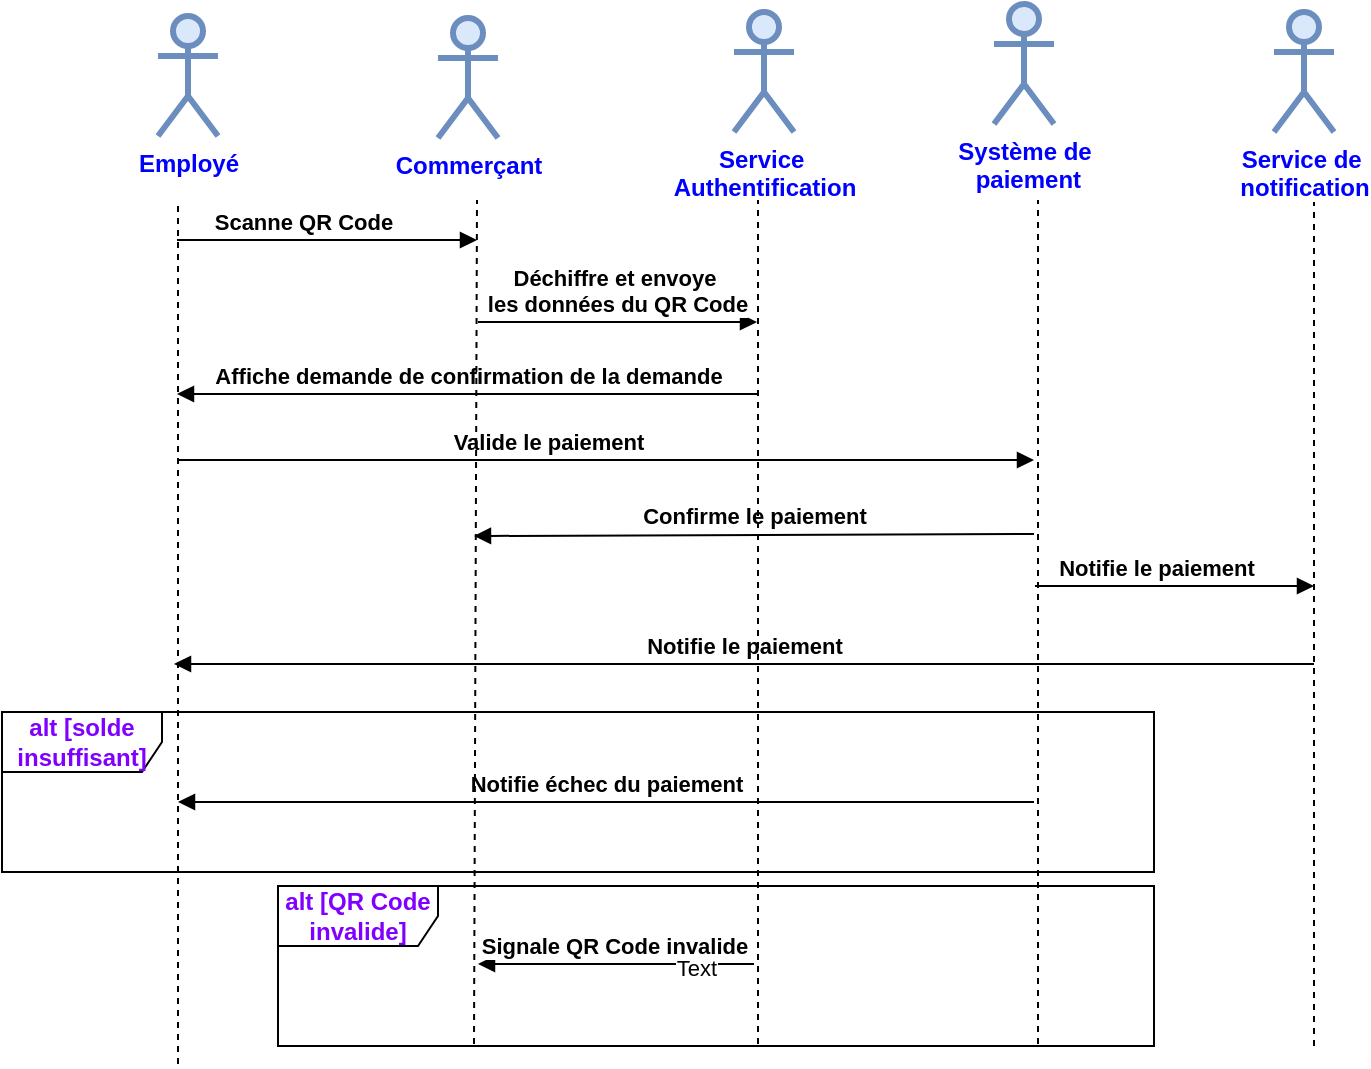 <mxfile version="26.0.16">
  <diagram name="Page-1" id="3mcHxA5tAk4q_fHcIRja">
    <mxGraphModel dx="1050" dy="1735" grid="1" gridSize="10" guides="1" tooltips="1" connect="1" arrows="1" fold="1" page="1" pageScale="1" pageWidth="827" pageHeight="1169" math="0" shadow="0">
      <root>
        <mxCell id="0" />
        <mxCell id="1" parent="0" />
        <mxCell id="WurOz906_WQ2NloFtxnk-2" value="Scanne QR Code&amp;nbsp;" style="html=1;verticalAlign=bottom;endArrow=block;curved=0;rounded=0;fontStyle=1" edge="1" parent="1">
          <mxGeometry x="-0.14" width="80" relative="1" as="geometry">
            <mxPoint x="201.5" y="118" as="sourcePoint" />
            <mxPoint x="351.5" y="118" as="targetPoint" />
            <mxPoint as="offset" />
          </mxGeometry>
        </mxCell>
        <mxCell id="WurOz906_WQ2NloFtxnk-3" value="&lt;div&gt;Déchiffre et envoye&lt;/div&gt;&lt;div&gt;&amp;nbsp;les données du QR Code&lt;/div&gt;" style="html=1;verticalAlign=bottom;endArrow=block;curved=0;rounded=0;fontStyle=1" edge="1" parent="1">
          <mxGeometry x="-0.025" width="80" relative="1" as="geometry">
            <mxPoint x="352" y="159" as="sourcePoint" />
            <mxPoint x="491.5" y="159" as="targetPoint" />
            <mxPoint as="offset" />
          </mxGeometry>
        </mxCell>
        <mxCell id="WurOz906_WQ2NloFtxnk-4" value="Affiche demande de confirmation de la demande" style="html=1;verticalAlign=bottom;endArrow=block;curved=0;rounded=0;fontStyle=1" edge="1" parent="1">
          <mxGeometry width="80" relative="1" as="geometry">
            <mxPoint x="491.5" y="195" as="sourcePoint" />
            <mxPoint x="201.5" y="195" as="targetPoint" />
            <mxPoint as="offset" />
          </mxGeometry>
        </mxCell>
        <mxCell id="WurOz906_WQ2NloFtxnk-5" value="Valide le paiement" style="html=1;verticalAlign=bottom;endArrow=block;curved=0;rounded=0;fontStyle=1" edge="1" parent="1">
          <mxGeometry x="-0.14" width="80" relative="1" as="geometry">
            <mxPoint x="202.5" y="228" as="sourcePoint" />
            <mxPoint x="630" y="228" as="targetPoint" />
            <mxPoint as="offset" />
          </mxGeometry>
        </mxCell>
        <mxCell id="WurOz906_WQ2NloFtxnk-6" value="Confirme le paiement" style="html=1;verticalAlign=bottom;endArrow=block;curved=0;rounded=0;fontStyle=1" edge="1" parent="1">
          <mxGeometry width="80" relative="1" as="geometry">
            <mxPoint x="630" y="265" as="sourcePoint" />
            <mxPoint x="350" y="266" as="targetPoint" />
            <mxPoint as="offset" />
          </mxGeometry>
        </mxCell>
        <mxCell id="WurOz906_WQ2NloFtxnk-7" value="Notifie le paiement" style="html=1;verticalAlign=bottom;endArrow=block;curved=0;rounded=0;fontStyle=1" edge="1" parent="1">
          <mxGeometry x="-0.14" width="80" relative="1" as="geometry">
            <mxPoint x="630.5" y="291" as="sourcePoint" />
            <mxPoint x="770" y="291" as="targetPoint" />
            <mxPoint as="offset" />
          </mxGeometry>
        </mxCell>
        <mxCell id="WurOz906_WQ2NloFtxnk-8" value="Notifie le paiement" style="html=1;verticalAlign=bottom;endArrow=block;curved=0;rounded=0;fontStyle=1" edge="1" parent="1">
          <mxGeometry width="80" relative="1" as="geometry">
            <mxPoint x="770" y="330" as="sourcePoint" />
            <mxPoint x="200" y="330" as="targetPoint" />
            <mxPoint as="offset" />
          </mxGeometry>
        </mxCell>
        <mxCell id="WurOz906_WQ2NloFtxnk-9" value="alt [solde insuffisant]" style="shape=umlFrame;whiteSpace=wrap;html=1;pointerEvents=0;width=80;height=30;fontStyle=1;fontColor=light-dark(#8000ff, #ededed);" vertex="1" parent="1">
          <mxGeometry x="114" y="354" width="576" height="80" as="geometry" />
        </mxCell>
        <mxCell id="WurOz906_WQ2NloFtxnk-10" value="Notifie échec du paiement" style="html=1;verticalAlign=bottom;endArrow=block;curved=0;rounded=0;fontStyle=1" edge="1" parent="1">
          <mxGeometry width="80" relative="1" as="geometry">
            <mxPoint x="630" y="399" as="sourcePoint" />
            <mxPoint x="202" y="399" as="targetPoint" />
            <mxPoint as="offset" />
          </mxGeometry>
        </mxCell>
        <mxCell id="WurOz906_WQ2NloFtxnk-11" value="alt [QR Code invalide]" style="shape=umlFrame;whiteSpace=wrap;html=1;pointerEvents=0;width=80;height=30;fontStyle=1;fontColor=light-dark(#8000ff, #ededed);" vertex="1" parent="1">
          <mxGeometry x="252" y="441" width="438" height="80" as="geometry" />
        </mxCell>
        <mxCell id="WurOz906_WQ2NloFtxnk-12" value="Signale QR Code invalide" style="html=1;verticalAlign=bottom;endArrow=block;curved=0;rounded=0;fontStyle=1" edge="1" parent="1">
          <mxGeometry x="0.015" width="80" relative="1" as="geometry">
            <mxPoint x="490" y="480" as="sourcePoint" />
            <mxPoint x="352" y="480" as="targetPoint" />
            <mxPoint as="offset" />
          </mxGeometry>
        </mxCell>
        <mxCell id="WurOz906_WQ2NloFtxnk-23" value="Text" style="edgeLabel;html=1;align=center;verticalAlign=middle;resizable=0;points=[];" vertex="1" connectable="0" parent="WurOz906_WQ2NloFtxnk-12">
          <mxGeometry x="-0.58" y="2" relative="1" as="geometry">
            <mxPoint as="offset" />
          </mxGeometry>
        </mxCell>
        <mxCell id="WurOz906_WQ2NloFtxnk-13" value="Employé " style="shape=umlActor;verticalLabelPosition=bottom;verticalAlign=top;html=1;fillColor=#dae8fc;strokeColor=#6c8ebf;strokeWidth=3;fontStyle=1;fontColor=light-dark(#0000ff, #ededed);" vertex="1" parent="1">
          <mxGeometry x="192" y="6" width="30" height="60" as="geometry" />
        </mxCell>
        <mxCell id="WurOz906_WQ2NloFtxnk-14" value="Commerçant" style="shape=umlActor;verticalLabelPosition=bottom;verticalAlign=top;html=1;fillColor=#dae8fc;strokeColor=#6c8ebf;strokeWidth=3;fontStyle=1;fontColor=light-dark(#0000ff, #ededed);" vertex="1" parent="1">
          <mxGeometry x="332" y="7" width="30" height="60" as="geometry" />
        </mxCell>
        <mxCell id="WurOz906_WQ2NloFtxnk-15" value="&lt;div&gt;Système de&lt;/div&gt;&lt;div&gt;&amp;nbsp;paiement&lt;/div&gt;" style="shape=umlActor;verticalLabelPosition=bottom;verticalAlign=top;html=1;fillColor=#dae8fc;strokeColor=#6c8ebf;fontStyle=1;strokeWidth=3;fontColor=light-dark(#0000ff, #ededed);" vertex="1" parent="1">
          <mxGeometry x="610" width="30" height="60" as="geometry" />
        </mxCell>
        <mxCell id="WurOz906_WQ2NloFtxnk-16" value="&lt;div&gt;Service&amp;nbsp;&lt;/div&gt;&lt;div&gt;Authentification&lt;/div&gt;" style="shape=umlActor;verticalLabelPosition=bottom;verticalAlign=top;html=1;fillColor=#dae8fc;strokeColor=#6c8ebf;strokeWidth=3;fontStyle=1;fontColor=light-dark(#0000ff, #ededed);" vertex="1" parent="1">
          <mxGeometry x="480" y="4" width="30" height="60" as="geometry" />
        </mxCell>
        <mxCell id="WurOz906_WQ2NloFtxnk-17" value="" style="endArrow=none;dashed=1;html=1;rounded=0;fontStyle=1" edge="1" parent="1">
          <mxGeometry width="50" height="50" relative="1" as="geometry">
            <mxPoint x="492" y="520" as="sourcePoint" />
            <mxPoint x="492" y="98" as="targetPoint" />
          </mxGeometry>
        </mxCell>
        <mxCell id="WurOz906_WQ2NloFtxnk-18" value="" style="endArrow=none;dashed=1;html=1;rounded=0;fontStyle=1" edge="1" parent="1">
          <mxGeometry width="50" height="50" relative="1" as="geometry">
            <mxPoint x="632" y="520" as="sourcePoint" />
            <mxPoint x="632" y="98" as="targetPoint" />
          </mxGeometry>
        </mxCell>
        <mxCell id="WurOz906_WQ2NloFtxnk-19" value="" style="endArrow=none;dashed=1;html=1;rounded=0;fontStyle=1" edge="1" parent="1">
          <mxGeometry width="50" height="50" relative="1" as="geometry">
            <mxPoint x="350" y="520" as="sourcePoint" />
            <mxPoint x="351.5" y="98" as="targetPoint" />
          </mxGeometry>
        </mxCell>
        <mxCell id="WurOz906_WQ2NloFtxnk-20" value="" style="endArrow=none;dashed=1;html=1;rounded=0;fontStyle=1" edge="1" parent="1">
          <mxGeometry width="50" height="50" relative="1" as="geometry">
            <mxPoint x="202" y="530" as="sourcePoint" />
            <mxPoint x="202" y="98" as="targetPoint" />
          </mxGeometry>
        </mxCell>
        <mxCell id="WurOz906_WQ2NloFtxnk-21" value="" style="endArrow=none;dashed=1;html=1;rounded=0;fontStyle=1" edge="1" parent="1">
          <mxGeometry width="50" height="50" relative="1" as="geometry">
            <mxPoint x="770" y="521" as="sourcePoint" />
            <mxPoint x="770" y="99" as="targetPoint" />
          </mxGeometry>
        </mxCell>
        <mxCell id="WurOz906_WQ2NloFtxnk-22" value="&lt;div&gt;Service de&amp;nbsp;&lt;/div&gt;&lt;div&gt;notification&lt;/div&gt;" style="shape=umlActor;verticalLabelPosition=bottom;verticalAlign=top;html=1;fillColor=#dae8fc;strokeColor=#6c8ebf;strokeWidth=3;fontStyle=1;fontColor=light-dark(#0000ff, #ededed);" vertex="1" parent="1">
          <mxGeometry x="750" y="4" width="30" height="60" as="geometry" />
        </mxCell>
      </root>
    </mxGraphModel>
  </diagram>
</mxfile>
